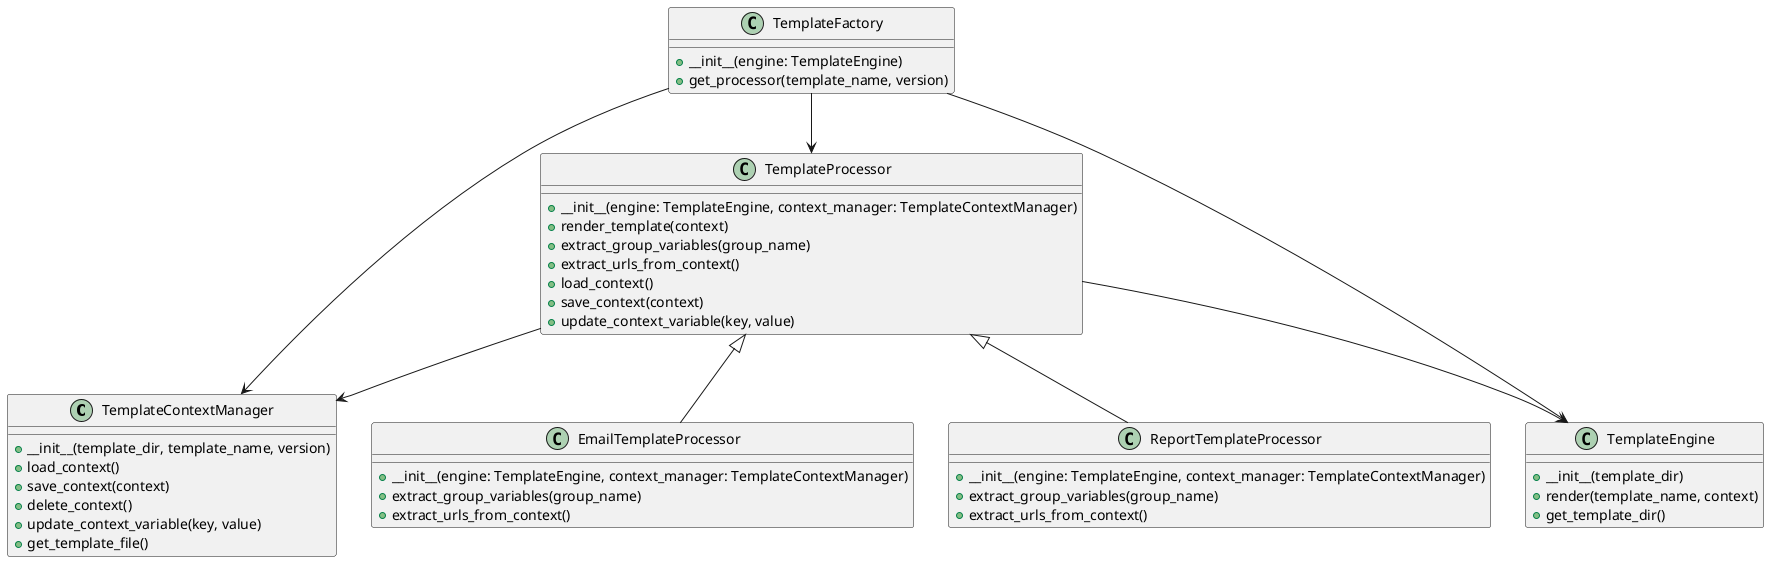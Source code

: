 @startuml

class TemplateContextManager {
  +__init__(template_dir, template_name, version)
  +load_context()
  +save_context(context)
  +delete_context()
  +update_context_variable(key, value)
  +get_template_file()
}

class TemplateProcessor {
  +__init__(engine: TemplateEngine, context_manager: TemplateContextManager)
  +render_template(context)
  +extract_group_variables(group_name)
  +extract_urls_from_context()
  +load_context()
  +save_context(context)
  +update_context_variable(key, value)
}

class EmailTemplateProcessor {
  +__init__(engine: TemplateEngine, context_manager: TemplateContextManager)
  +extract_group_variables(group_name)
  +extract_urls_from_context()
}

class ReportTemplateProcessor {
  +__init__(engine: TemplateEngine, context_manager: TemplateContextManager)
  +extract_group_variables(group_name)
  +extract_urls_from_context()
}

class TemplateEngine {
  +__init__(template_dir)
  +render(template_name, context)
  +get_template_dir()
}

class TemplateFactory {
  +__init__(engine: TemplateEngine)
  +get_processor(template_name, version)
}

TemplateProcessor <|-- EmailTemplateProcessor
TemplateProcessor <|-- ReportTemplateProcessor
TemplateFactory --> TemplateEngine
TemplateFactory --> TemplateContextManager
TemplateFactory --> TemplateProcessor
TemplateProcessor --> TemplateEngine
TemplateProcessor --> TemplateContextManager

@enduml